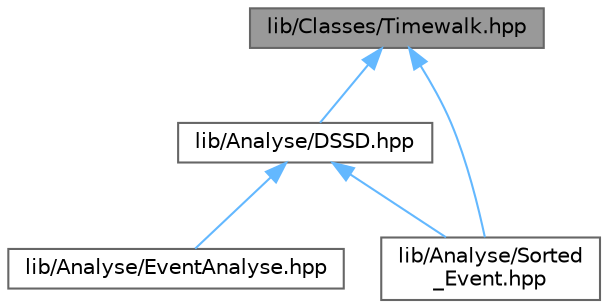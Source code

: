 digraph "lib/Classes/Timewalk.hpp"
{
 // LATEX_PDF_SIZE
  bgcolor="transparent";
  edge [fontname=Helvetica,fontsize=10,labelfontname=Helvetica,labelfontsize=10];
  node [fontname=Helvetica,fontsize=10,shape=box,height=0.2,width=0.4];
  Node1 [id="Node000001",label="lib/Classes/Timewalk.hpp",height=0.2,width=0.4,color="gray40", fillcolor="grey60", style="filled", fontcolor="black",tooltip=" "];
  Node1 -> Node2 [id="edge1_Node000001_Node000002",dir="back",color="steelblue1",style="solid",tooltip=" "];
  Node2 [id="Node000002",label="lib/Analyse/DSSD.hpp",height=0.2,width=0.4,color="grey40", fillcolor="white", style="filled",URL="$_d_s_s_d_8hpp.html",tooltip=" "];
  Node2 -> Node3 [id="edge2_Node000002_Node000003",dir="back",color="steelblue1",style="solid",tooltip=" "];
  Node3 [id="Node000003",label="lib/Analyse/EventAnalyse.hpp",height=0.2,width=0.4,color="grey40", fillcolor="white", style="filled",URL="$_event_analyse_8hpp.html",tooltip=" "];
  Node2 -> Node4 [id="edge3_Node000002_Node000004",dir="back",color="steelblue1",style="solid",tooltip=" "];
  Node4 [id="Node000004",label="lib/Analyse/Sorted\l_Event.hpp",height=0.2,width=0.4,color="grey40", fillcolor="white", style="filled",URL="$_sorted___event_8hpp.html",tooltip=" "];
  Node1 -> Node4 [id="edge4_Node000001_Node000004",dir="back",color="steelblue1",style="solid",tooltip=" "];
}
